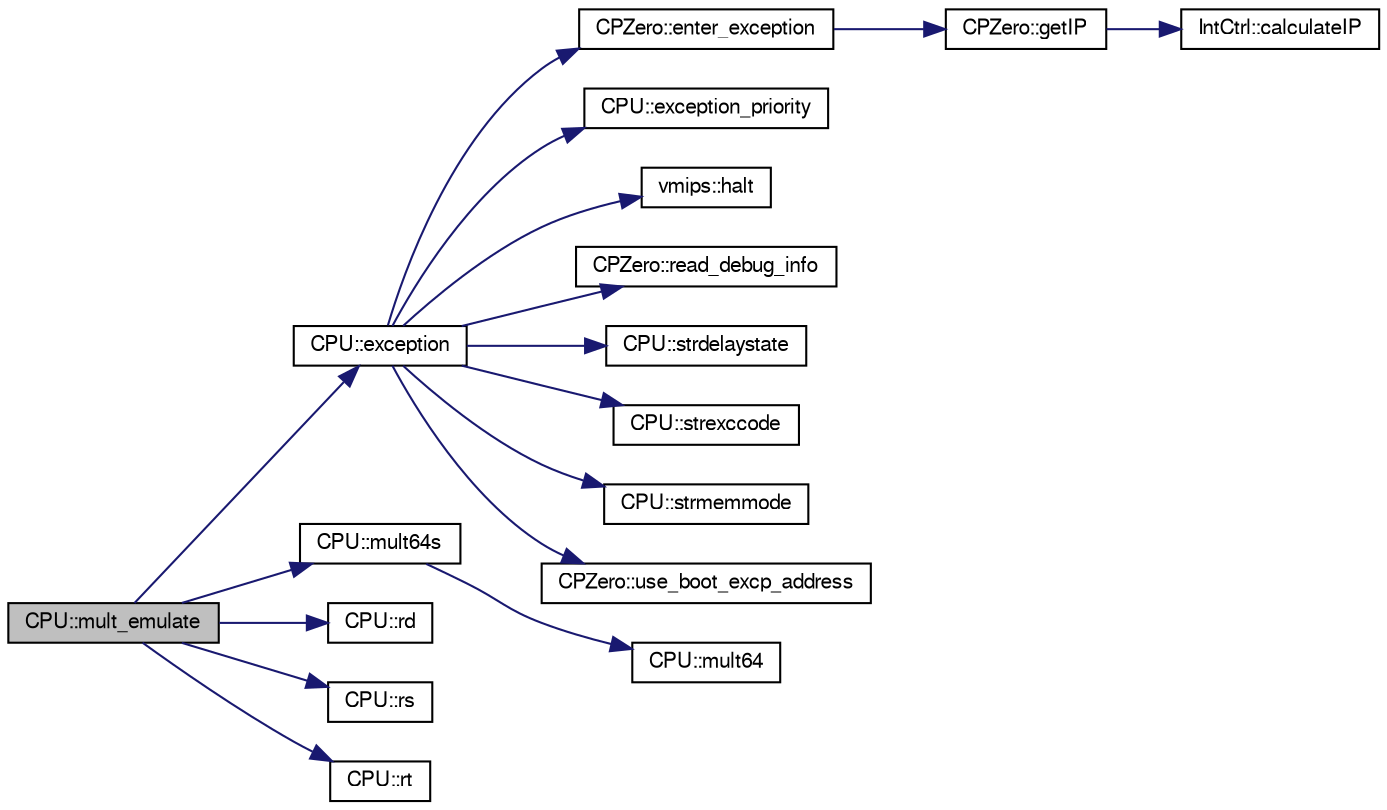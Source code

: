 digraph G
{
  edge [fontname="FreeSans",fontsize="10",labelfontname="FreeSans",labelfontsize="10"];
  node [fontname="FreeSans",fontsize="10",shape=record];
  rankdir=LR;
  Node1 [label="CPU::mult_emulate",height=0.2,width=0.4,color="black", fillcolor="grey75", style="filled" fontcolor="black"];
  Node1 -> Node2 [color="midnightblue",fontsize="10",style="solid"];
  Node2 [label="CPU::exception",height=0.2,width=0.4,color="black", fillcolor="white", style="filled",URL="$classCPU.html#a585862b2d962819486be215064fce20e"];
  Node2 -> Node3 [color="midnightblue",fontsize="10",style="solid"];
  Node3 [label="CPZero::enter_exception",height=0.2,width=0.4,color="black", fillcolor="white", style="filled",URL="$classCPZero.html#a578fcf97eaf38f17b7fbaf39ccb8c517"];
  Node3 -> Node4 [color="midnightblue",fontsize="10",style="solid"];
  Node4 [label="CPZero::getIP",height=0.2,width=0.4,color="black", fillcolor="white", style="filled",URL="$classCPZero.html#a0559fd806b37245e515fef89ac44284d"];
  Node4 -> Node5 [color="midnightblue",fontsize="10",style="solid"];
  Node5 [label="IntCtrl::calculateIP",height=0.2,width=0.4,color="black", fillcolor="white", style="filled",URL="$classIntCtrl.html#a62f4eae5fbfd7c96852003b02f95c69c"];
  Node2 -> Node6 [color="midnightblue",fontsize="10",style="solid"];
  Node6 [label="CPU::exception_priority",height=0.2,width=0.4,color="black", fillcolor="white", style="filled",URL="$classCPU.html#a3f626e9294073c7863592d0dc701556e"];
  Node2 -> Node7 [color="midnightblue",fontsize="10",style="solid"];
  Node7 [label="vmips::halt",height=0.2,width=0.4,color="black", fillcolor="white", style="filled",URL="$classvmips.html#a59555b31b9b80731838b73a9fb6d9166"];
  Node2 -> Node8 [color="midnightblue",fontsize="10",style="solid"];
  Node8 [label="CPZero::read_debug_info",height=0.2,width=0.4,color="black", fillcolor="white", style="filled",URL="$classCPZero.html#a57001ba4feae636ec47c8b6593e00e74"];
  Node2 -> Node9 [color="midnightblue",fontsize="10",style="solid"];
  Node9 [label="CPU::strdelaystate",height=0.2,width=0.4,color="black", fillcolor="white", style="filled",URL="$classCPU.html#a7849dd448a89f9a7ca3f247ed2b9d757"];
  Node2 -> Node10 [color="midnightblue",fontsize="10",style="solid"];
  Node10 [label="CPU::strexccode",height=0.2,width=0.4,color="black", fillcolor="white", style="filled",URL="$classCPU.html#acff6e2d8359b7ebea9153ea30b6c7596"];
  Node2 -> Node11 [color="midnightblue",fontsize="10",style="solid"];
  Node11 [label="CPU::strmemmode",height=0.2,width=0.4,color="black", fillcolor="white", style="filled",URL="$classCPU.html#a5cc22e9cb5a61f8d0c2b226883974e15"];
  Node2 -> Node12 [color="midnightblue",fontsize="10",style="solid"];
  Node12 [label="CPZero::use_boot_excp_address",height=0.2,width=0.4,color="black", fillcolor="white", style="filled",URL="$classCPZero.html#a92925ab954e16699c7cf01b934487927"];
  Node1 -> Node13 [color="midnightblue",fontsize="10",style="solid"];
  Node13 [label="CPU::mult64s",height=0.2,width=0.4,color="black", fillcolor="white", style="filled",URL="$classCPU.html#a0c8fd1eb3a6ad3f2f33a637ff6f76f01"];
  Node13 -> Node14 [color="midnightblue",fontsize="10",style="solid"];
  Node14 [label="CPU::mult64",height=0.2,width=0.4,color="black", fillcolor="white", style="filled",URL="$classCPU.html#a4351cf31e0eaf15e424bdb33476f42e6"];
  Node1 -> Node15 [color="midnightblue",fontsize="10",style="solid"];
  Node15 [label="CPU::rd",height=0.2,width=0.4,color="black", fillcolor="white", style="filled",URL="$classCPU.html#a04e2dcd4a7db27fde59a4a8bad328aa3"];
  Node1 -> Node16 [color="midnightblue",fontsize="10",style="solid"];
  Node16 [label="CPU::rs",height=0.2,width=0.4,color="black", fillcolor="white", style="filled",URL="$classCPU.html#a6a41d0dbc478e502ef7cb599e52a17cc"];
  Node1 -> Node17 [color="midnightblue",fontsize="10",style="solid"];
  Node17 [label="CPU::rt",height=0.2,width=0.4,color="black", fillcolor="white", style="filled",URL="$classCPU.html#a9697aa735fc4033872a5a6702e6fb60b"];
}
